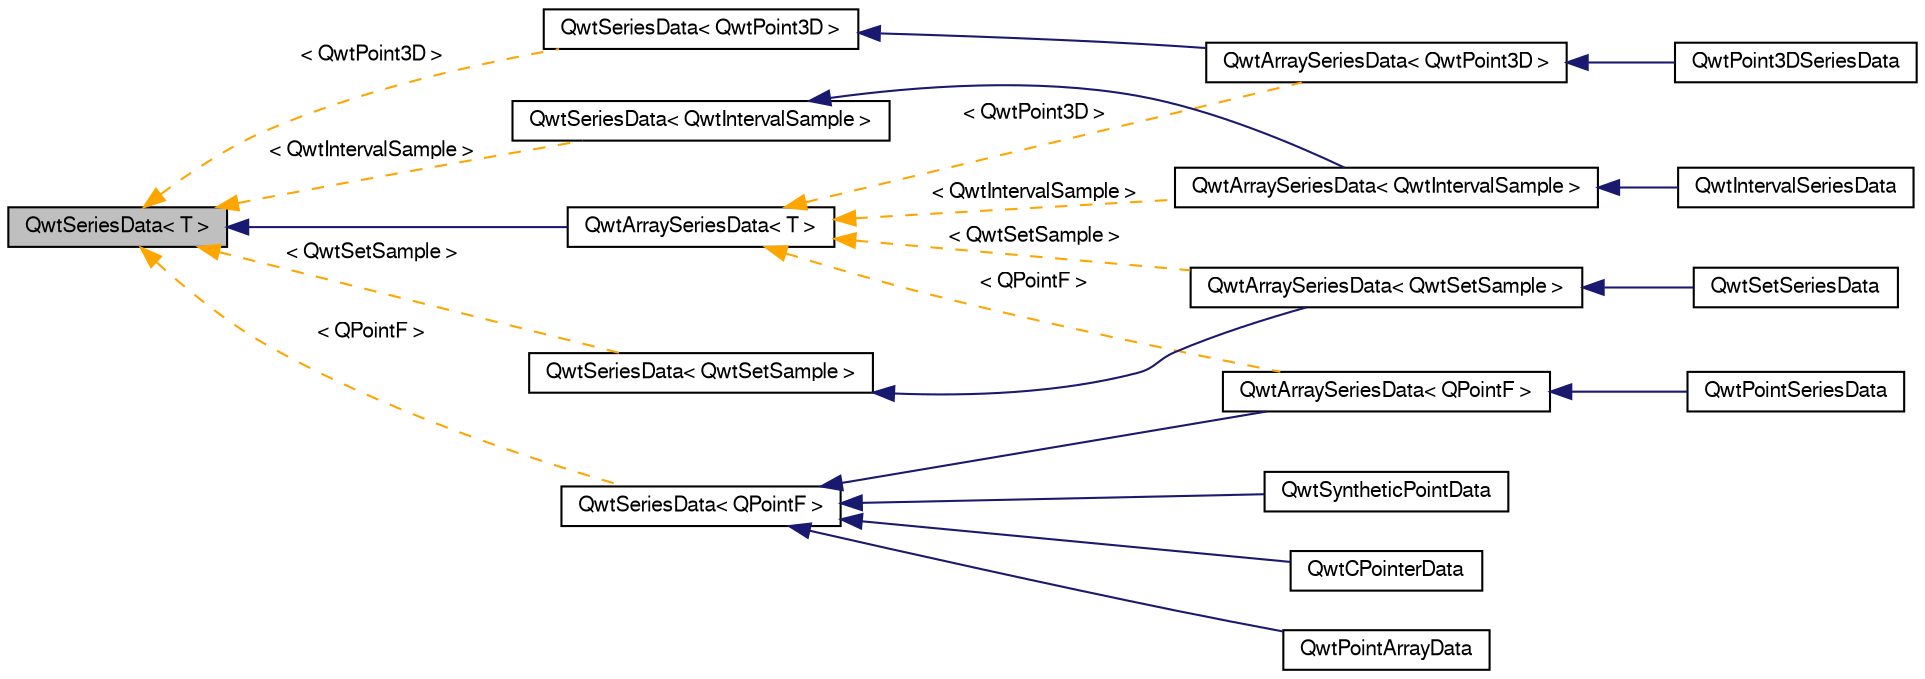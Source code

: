digraph G
{
  edge [fontname="FreeSans",fontsize="10",labelfontname="FreeSans",labelfontsize="10"];
  node [fontname="FreeSans",fontsize="10",shape=record];
  rankdir="LR";
  Node1 [label="QwtSeriesData\< T \>",height=0.2,width=0.4,color="black", fillcolor="grey75", style="filled" fontcolor="black"];
  Node1 -> Node2 [dir="back",color="midnightblue",fontsize="10",style="solid",fontname="FreeSans"];
  Node2 [label="QwtArraySeriesData\< T \>",height=0.2,width=0.4,color="black", fillcolor="white", style="filled",URL="$class_qwt_array_series_data.html",tooltip="Template class for data, that is organized as QVector."];
  Node2 -> Node3 [dir="back",color="orange",fontsize="10",style="dashed",label=" \< QwtIntervalSample \>" ,fontname="FreeSans"];
  Node3 [label="QwtArraySeriesData\< QwtIntervalSample \>",height=0.2,width=0.4,color="black", fillcolor="white", style="filled",URL="$class_qwt_array_series_data.html"];
  Node3 -> Node4 [dir="back",color="midnightblue",fontsize="10",style="solid",fontname="FreeSans"];
  Node4 [label="QwtIntervalSeriesData",height=0.2,width=0.4,color="black", fillcolor="white", style="filled",URL="$class_qwt_interval_series_data.html",tooltip="Interface for iterating over an array of intervals."];
  Node2 -> Node5 [dir="back",color="orange",fontsize="10",style="dashed",label=" \< QPointF \>" ,fontname="FreeSans"];
  Node5 [label="QwtArraySeriesData\< QPointF \>",height=0.2,width=0.4,color="black", fillcolor="white", style="filled",URL="$class_qwt_array_series_data.html"];
  Node5 -> Node6 [dir="back",color="midnightblue",fontsize="10",style="solid",fontname="FreeSans"];
  Node6 [label="QwtPointSeriesData",height=0.2,width=0.4,color="black", fillcolor="white", style="filled",URL="$class_qwt_point_series_data.html",tooltip="Interface for iterating over an array of points."];
  Node2 -> Node7 [dir="back",color="orange",fontsize="10",style="dashed",label=" \< QwtPoint3D \>" ,fontname="FreeSans"];
  Node7 [label="QwtArraySeriesData\< QwtPoint3D \>",height=0.2,width=0.4,color="black", fillcolor="white", style="filled",URL="$class_qwt_array_series_data.html"];
  Node7 -> Node8 [dir="back",color="midnightblue",fontsize="10",style="solid",fontname="FreeSans"];
  Node8 [label="QwtPoint3DSeriesData",height=0.2,width=0.4,color="black", fillcolor="white", style="filled",URL="$class_qwt_point3_d_series_data.html",tooltip="Interface for iterating over an array of 3D points."];
  Node2 -> Node9 [dir="back",color="orange",fontsize="10",style="dashed",label=" \< QwtSetSample \>" ,fontname="FreeSans"];
  Node9 [label="QwtArraySeriesData\< QwtSetSample \>",height=0.2,width=0.4,color="black", fillcolor="white", style="filled",URL="$class_qwt_array_series_data.html"];
  Node9 -> Node10 [dir="back",color="midnightblue",fontsize="10",style="solid",fontname="FreeSans"];
  Node10 [label="QwtSetSeriesData",height=0.2,width=0.4,color="black", fillcolor="white", style="filled",URL="$class_qwt_set_series_data.html",tooltip="Interface for iterating over an array of samples."];
  Node1 -> Node11 [dir="back",color="orange",fontsize="10",style="dashed",label=" \< QwtIntervalSample \>" ,fontname="FreeSans"];
  Node11 [label="QwtSeriesData\< QwtIntervalSample \>",height=0.2,width=0.4,color="black", fillcolor="white", style="filled",URL="$class_qwt_series_data.html"];
  Node11 -> Node3 [dir="back",color="midnightblue",fontsize="10",style="solid",fontname="FreeSans"];
  Node1 -> Node12 [dir="back",color="orange",fontsize="10",style="dashed",label=" \< QPointF \>" ,fontname="FreeSans"];
  Node12 [label="QwtSeriesData\< QPointF \>",height=0.2,width=0.4,color="black", fillcolor="white", style="filled",URL="$class_qwt_series_data.html"];
  Node12 -> Node5 [dir="back",color="midnightblue",fontsize="10",style="solid",fontname="FreeSans"];
  Node12 -> Node13 [dir="back",color="midnightblue",fontsize="10",style="solid",fontname="FreeSans"];
  Node13 [label="QwtCPointerData",height=0.2,width=0.4,color="black", fillcolor="white", style="filled",URL="$class_qwt_c_pointer_data.html",tooltip="Data class containing two pointers to memory blocks of doubles."];
  Node12 -> Node14 [dir="back",color="midnightblue",fontsize="10",style="solid",fontname="FreeSans"];
  Node14 [label="QwtPointArrayData",height=0.2,width=0.4,color="black", fillcolor="white", style="filled",URL="$class_qwt_point_array_data.html",tooltip="Interface for iterating over two QVector&lt;double&gt; objects."];
  Node12 -> Node15 [dir="back",color="midnightblue",fontsize="10",style="solid",fontname="FreeSans"];
  Node15 [label="QwtSyntheticPointData",height=0.2,width=0.4,color="black", fillcolor="white", style="filled",URL="$class_qwt_synthetic_point_data.html",tooltip="Synthetic point data."];
  Node1 -> Node16 [dir="back",color="orange",fontsize="10",style="dashed",label=" \< QwtSetSample \>" ,fontname="FreeSans"];
  Node16 [label="QwtSeriesData\< QwtSetSample \>",height=0.2,width=0.4,color="black", fillcolor="white", style="filled",URL="$class_qwt_series_data.html"];
  Node16 -> Node9 [dir="back",color="midnightblue",fontsize="10",style="solid",fontname="FreeSans"];
  Node1 -> Node17 [dir="back",color="orange",fontsize="10",style="dashed",label=" \< QwtPoint3D \>" ,fontname="FreeSans"];
  Node17 [label="QwtSeriesData\< QwtPoint3D \>",height=0.2,width=0.4,color="black", fillcolor="white", style="filled",URL="$class_qwt_series_data.html"];
  Node17 -> Node7 [dir="back",color="midnightblue",fontsize="10",style="solid",fontname="FreeSans"];
}
